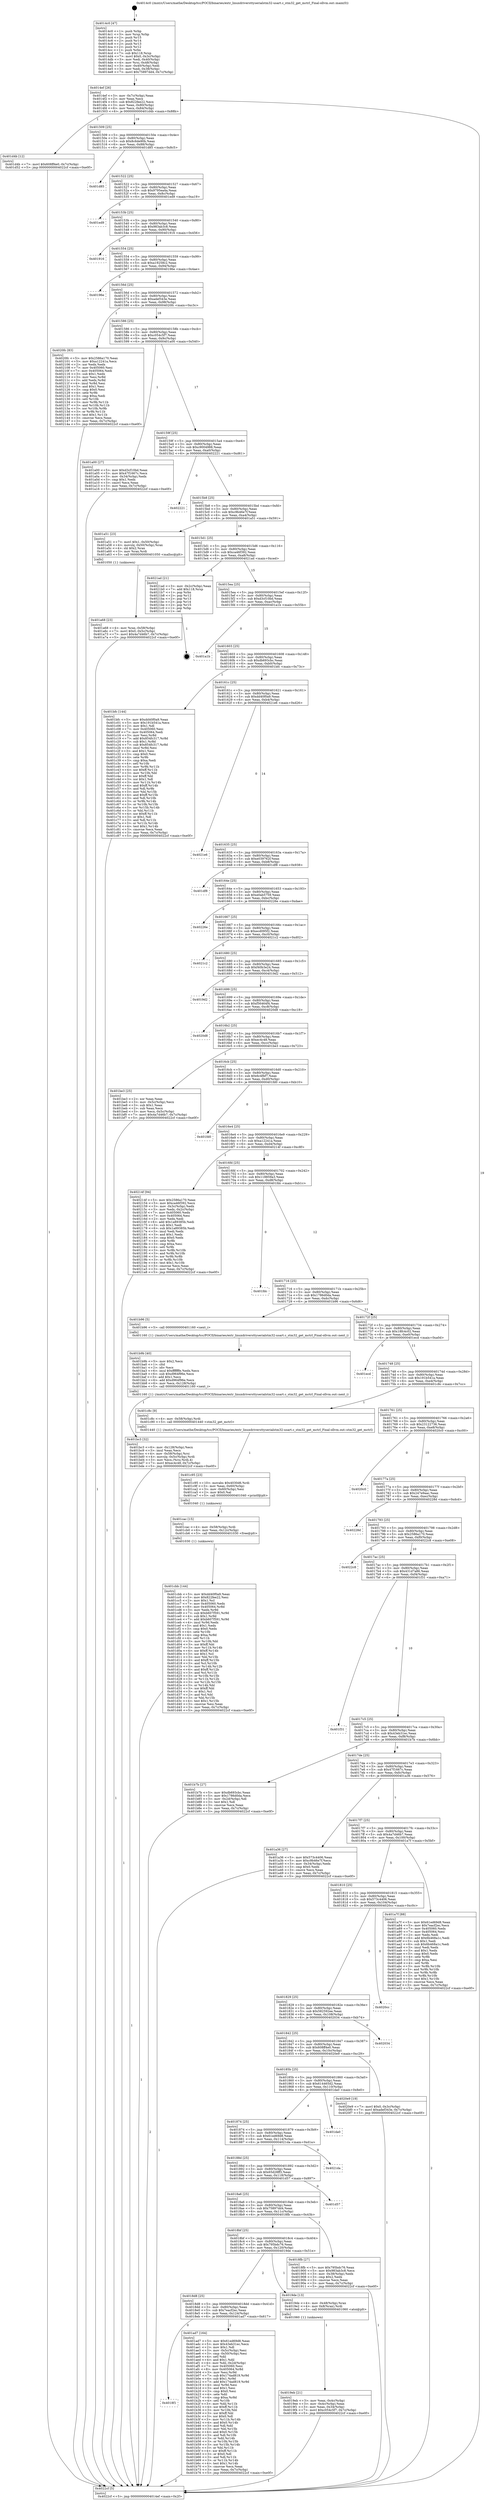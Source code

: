 digraph "0x4014c0" {
  label = "0x4014c0 (/mnt/c/Users/mathe/Desktop/tcc/POCII/binaries/extr_linuxdriversttyserialstm32-usart.c_stm32_get_mctrl_Final-ollvm.out::main(0))"
  labelloc = "t"
  node[shape=record]

  Entry [label="",width=0.3,height=0.3,shape=circle,fillcolor=black,style=filled]
  "0x4014ef" [label="{
     0x4014ef [26]\l
     | [instrs]\l
     &nbsp;&nbsp;0x4014ef \<+3\>: mov -0x7c(%rbp),%eax\l
     &nbsp;&nbsp;0x4014f2 \<+2\>: mov %eax,%ecx\l
     &nbsp;&nbsp;0x4014f4 \<+6\>: sub $0x822fee22,%ecx\l
     &nbsp;&nbsp;0x4014fa \<+3\>: mov %eax,-0x80(%rbp)\l
     &nbsp;&nbsp;0x4014fd \<+6\>: mov %ecx,-0x84(%rbp)\l
     &nbsp;&nbsp;0x401503 \<+6\>: je 0000000000401d4b \<main+0x88b\>\l
  }"]
  "0x401d4b" [label="{
     0x401d4b [12]\l
     | [instrs]\l
     &nbsp;&nbsp;0x401d4b \<+7\>: movl $0x608ff4e0,-0x7c(%rbp)\l
     &nbsp;&nbsp;0x401d52 \<+5\>: jmp 00000000004022cf \<main+0xe0f\>\l
  }"]
  "0x401509" [label="{
     0x401509 [25]\l
     | [instrs]\l
     &nbsp;&nbsp;0x401509 \<+5\>: jmp 000000000040150e \<main+0x4e\>\l
     &nbsp;&nbsp;0x40150e \<+3\>: mov -0x80(%rbp),%eax\l
     &nbsp;&nbsp;0x401511 \<+5\>: sub $0x8c6de90b,%eax\l
     &nbsp;&nbsp;0x401516 \<+6\>: mov %eax,-0x88(%rbp)\l
     &nbsp;&nbsp;0x40151c \<+6\>: je 0000000000401d85 \<main+0x8c5\>\l
  }"]
  Exit [label="",width=0.3,height=0.3,shape=circle,fillcolor=black,style=filled,peripheries=2]
  "0x401d85" [label="{
     0x401d85\l
  }", style=dashed]
  "0x401522" [label="{
     0x401522 [25]\l
     | [instrs]\l
     &nbsp;&nbsp;0x401522 \<+5\>: jmp 0000000000401527 \<main+0x67\>\l
     &nbsp;&nbsp;0x401527 \<+3\>: mov -0x80(%rbp),%eax\l
     &nbsp;&nbsp;0x40152a \<+5\>: sub $0x9795ea4a,%eax\l
     &nbsp;&nbsp;0x40152f \<+6\>: mov %eax,-0x8c(%rbp)\l
     &nbsp;&nbsp;0x401535 \<+6\>: je 0000000000401ed9 \<main+0xa19\>\l
  }"]
  "0x401cbb" [label="{
     0x401cbb [144]\l
     | [instrs]\l
     &nbsp;&nbsp;0x401cbb \<+5\>: mov $0xdd40f0a9,%eax\l
     &nbsp;&nbsp;0x401cc0 \<+5\>: mov $0x822fee22,%esi\l
     &nbsp;&nbsp;0x401cc5 \<+2\>: mov $0x1,%cl\l
     &nbsp;&nbsp;0x401cc7 \<+7\>: mov 0x405060,%edx\l
     &nbsp;&nbsp;0x401cce \<+8\>: mov 0x405064,%r8d\l
     &nbsp;&nbsp;0x401cd6 \<+3\>: mov %edx,%r9d\l
     &nbsp;&nbsp;0x401cd9 \<+7\>: sub $0xb607f591,%r9d\l
     &nbsp;&nbsp;0x401ce0 \<+4\>: sub $0x1,%r9d\l
     &nbsp;&nbsp;0x401ce4 \<+7\>: add $0xb607f591,%r9d\l
     &nbsp;&nbsp;0x401ceb \<+4\>: imul %r9d,%edx\l
     &nbsp;&nbsp;0x401cef \<+3\>: and $0x1,%edx\l
     &nbsp;&nbsp;0x401cf2 \<+3\>: cmp $0x0,%edx\l
     &nbsp;&nbsp;0x401cf5 \<+4\>: sete %r10b\l
     &nbsp;&nbsp;0x401cf9 \<+4\>: cmp $0xa,%r8d\l
     &nbsp;&nbsp;0x401cfd \<+4\>: setl %r11b\l
     &nbsp;&nbsp;0x401d01 \<+3\>: mov %r10b,%bl\l
     &nbsp;&nbsp;0x401d04 \<+3\>: xor $0xff,%bl\l
     &nbsp;&nbsp;0x401d07 \<+3\>: mov %r11b,%r14b\l
     &nbsp;&nbsp;0x401d0a \<+4\>: xor $0xff,%r14b\l
     &nbsp;&nbsp;0x401d0e \<+3\>: xor $0x1,%cl\l
     &nbsp;&nbsp;0x401d11 \<+3\>: mov %bl,%r15b\l
     &nbsp;&nbsp;0x401d14 \<+4\>: and $0xff,%r15b\l
     &nbsp;&nbsp;0x401d18 \<+3\>: and %cl,%r10b\l
     &nbsp;&nbsp;0x401d1b \<+3\>: mov %r14b,%r12b\l
     &nbsp;&nbsp;0x401d1e \<+4\>: and $0xff,%r12b\l
     &nbsp;&nbsp;0x401d22 \<+3\>: and %cl,%r11b\l
     &nbsp;&nbsp;0x401d25 \<+3\>: or %r10b,%r15b\l
     &nbsp;&nbsp;0x401d28 \<+3\>: or %r11b,%r12b\l
     &nbsp;&nbsp;0x401d2b \<+3\>: xor %r12b,%r15b\l
     &nbsp;&nbsp;0x401d2e \<+3\>: or %r14b,%bl\l
     &nbsp;&nbsp;0x401d31 \<+3\>: xor $0xff,%bl\l
     &nbsp;&nbsp;0x401d34 \<+3\>: or $0x1,%cl\l
     &nbsp;&nbsp;0x401d37 \<+2\>: and %cl,%bl\l
     &nbsp;&nbsp;0x401d39 \<+3\>: or %bl,%r15b\l
     &nbsp;&nbsp;0x401d3c \<+4\>: test $0x1,%r15b\l
     &nbsp;&nbsp;0x401d40 \<+3\>: cmovne %esi,%eax\l
     &nbsp;&nbsp;0x401d43 \<+3\>: mov %eax,-0x7c(%rbp)\l
     &nbsp;&nbsp;0x401d46 \<+5\>: jmp 00000000004022cf \<main+0xe0f\>\l
  }"]
  "0x401ed9" [label="{
     0x401ed9\l
  }", style=dashed]
  "0x40153b" [label="{
     0x40153b [25]\l
     | [instrs]\l
     &nbsp;&nbsp;0x40153b \<+5\>: jmp 0000000000401540 \<main+0x80\>\l
     &nbsp;&nbsp;0x401540 \<+3\>: mov -0x80(%rbp),%eax\l
     &nbsp;&nbsp;0x401543 \<+5\>: sub $0x983ab3c8,%eax\l
     &nbsp;&nbsp;0x401548 \<+6\>: mov %eax,-0x90(%rbp)\l
     &nbsp;&nbsp;0x40154e \<+6\>: je 0000000000401916 \<main+0x456\>\l
  }"]
  "0x401cac" [label="{
     0x401cac [15]\l
     | [instrs]\l
     &nbsp;&nbsp;0x401cac \<+4\>: mov -0x58(%rbp),%rdi\l
     &nbsp;&nbsp;0x401cb0 \<+6\>: mov %eax,-0x12c(%rbp)\l
     &nbsp;&nbsp;0x401cb6 \<+5\>: call 0000000000401030 \<free@plt\>\l
     | [calls]\l
     &nbsp;&nbsp;0x401030 \{1\} (unknown)\l
  }"]
  "0x401916" [label="{
     0x401916\l
  }", style=dashed]
  "0x401554" [label="{
     0x401554 [25]\l
     | [instrs]\l
     &nbsp;&nbsp;0x401554 \<+5\>: jmp 0000000000401559 \<main+0x99\>\l
     &nbsp;&nbsp;0x401559 \<+3\>: mov -0x80(%rbp),%eax\l
     &nbsp;&nbsp;0x40155c \<+5\>: sub $0xa19258c2,%eax\l
     &nbsp;&nbsp;0x401561 \<+6\>: mov %eax,-0x94(%rbp)\l
     &nbsp;&nbsp;0x401567 \<+6\>: je 000000000040196e \<main+0x4ae\>\l
  }"]
  "0x401c95" [label="{
     0x401c95 [23]\l
     | [instrs]\l
     &nbsp;&nbsp;0x401c95 \<+10\>: movabs $0x4030d6,%rdi\l
     &nbsp;&nbsp;0x401c9f \<+3\>: mov %eax,-0x60(%rbp)\l
     &nbsp;&nbsp;0x401ca2 \<+3\>: mov -0x60(%rbp),%esi\l
     &nbsp;&nbsp;0x401ca5 \<+2\>: mov $0x0,%al\l
     &nbsp;&nbsp;0x401ca7 \<+5\>: call 0000000000401040 \<printf@plt\>\l
     | [calls]\l
     &nbsp;&nbsp;0x401040 \{1\} (unknown)\l
  }"]
  "0x40196e" [label="{
     0x40196e\l
  }", style=dashed]
  "0x40156d" [label="{
     0x40156d [25]\l
     | [instrs]\l
     &nbsp;&nbsp;0x40156d \<+5\>: jmp 0000000000401572 \<main+0xb2\>\l
     &nbsp;&nbsp;0x401572 \<+3\>: mov -0x80(%rbp),%eax\l
     &nbsp;&nbsp;0x401575 \<+5\>: sub $0xadef343e,%eax\l
     &nbsp;&nbsp;0x40157a \<+6\>: mov %eax,-0x98(%rbp)\l
     &nbsp;&nbsp;0x401580 \<+6\>: je 00000000004020fc \<main+0xc3c\>\l
  }"]
  "0x401bc3" [label="{
     0x401bc3 [32]\l
     | [instrs]\l
     &nbsp;&nbsp;0x401bc3 \<+6\>: mov -0x128(%rbp),%ecx\l
     &nbsp;&nbsp;0x401bc9 \<+3\>: imul %eax,%ecx\l
     &nbsp;&nbsp;0x401bcc \<+4\>: mov -0x58(%rbp),%rsi\l
     &nbsp;&nbsp;0x401bd0 \<+4\>: movslq -0x5c(%rbp),%rdi\l
     &nbsp;&nbsp;0x401bd4 \<+3\>: mov %ecx,(%rsi,%rdi,4)\l
     &nbsp;&nbsp;0x401bd7 \<+7\>: movl $0xec4c48,-0x7c(%rbp)\l
     &nbsp;&nbsp;0x401bde \<+5\>: jmp 00000000004022cf \<main+0xe0f\>\l
  }"]
  "0x4020fc" [label="{
     0x4020fc [83]\l
     | [instrs]\l
     &nbsp;&nbsp;0x4020fc \<+5\>: mov $0x2586a170,%eax\l
     &nbsp;&nbsp;0x402101 \<+5\>: mov $0xa12241a,%ecx\l
     &nbsp;&nbsp;0x402106 \<+2\>: xor %edx,%edx\l
     &nbsp;&nbsp;0x402108 \<+7\>: mov 0x405060,%esi\l
     &nbsp;&nbsp;0x40210f \<+7\>: mov 0x405064,%edi\l
     &nbsp;&nbsp;0x402116 \<+3\>: sub $0x1,%edx\l
     &nbsp;&nbsp;0x402119 \<+3\>: mov %esi,%r8d\l
     &nbsp;&nbsp;0x40211c \<+3\>: add %edx,%r8d\l
     &nbsp;&nbsp;0x40211f \<+4\>: imul %r8d,%esi\l
     &nbsp;&nbsp;0x402123 \<+3\>: and $0x1,%esi\l
     &nbsp;&nbsp;0x402126 \<+3\>: cmp $0x0,%esi\l
     &nbsp;&nbsp;0x402129 \<+4\>: sete %r9b\l
     &nbsp;&nbsp;0x40212d \<+3\>: cmp $0xa,%edi\l
     &nbsp;&nbsp;0x402130 \<+4\>: setl %r10b\l
     &nbsp;&nbsp;0x402134 \<+3\>: mov %r9b,%r11b\l
     &nbsp;&nbsp;0x402137 \<+3\>: and %r10b,%r11b\l
     &nbsp;&nbsp;0x40213a \<+3\>: xor %r10b,%r9b\l
     &nbsp;&nbsp;0x40213d \<+3\>: or %r9b,%r11b\l
     &nbsp;&nbsp;0x402140 \<+4\>: test $0x1,%r11b\l
     &nbsp;&nbsp;0x402144 \<+3\>: cmovne %ecx,%eax\l
     &nbsp;&nbsp;0x402147 \<+3\>: mov %eax,-0x7c(%rbp)\l
     &nbsp;&nbsp;0x40214a \<+5\>: jmp 00000000004022cf \<main+0xe0f\>\l
  }"]
  "0x401586" [label="{
     0x401586 [25]\l
     | [instrs]\l
     &nbsp;&nbsp;0x401586 \<+5\>: jmp 000000000040158b \<main+0xcb\>\l
     &nbsp;&nbsp;0x40158b \<+3\>: mov -0x80(%rbp),%eax\l
     &nbsp;&nbsp;0x40158e \<+5\>: sub $0xc054c5f7,%eax\l
     &nbsp;&nbsp;0x401593 \<+6\>: mov %eax,-0x9c(%rbp)\l
     &nbsp;&nbsp;0x401599 \<+6\>: je 0000000000401a00 \<main+0x540\>\l
  }"]
  "0x401b9b" [label="{
     0x401b9b [40]\l
     | [instrs]\l
     &nbsp;&nbsp;0x401b9b \<+5\>: mov $0x2,%ecx\l
     &nbsp;&nbsp;0x401ba0 \<+1\>: cltd\l
     &nbsp;&nbsp;0x401ba1 \<+2\>: idiv %ecx\l
     &nbsp;&nbsp;0x401ba3 \<+6\>: imul $0xfffffffe,%edx,%ecx\l
     &nbsp;&nbsp;0x401ba9 \<+6\>: sub $0xd964f96e,%ecx\l
     &nbsp;&nbsp;0x401baf \<+3\>: add $0x1,%ecx\l
     &nbsp;&nbsp;0x401bb2 \<+6\>: add $0xd964f96e,%ecx\l
     &nbsp;&nbsp;0x401bb8 \<+6\>: mov %ecx,-0x128(%rbp)\l
     &nbsp;&nbsp;0x401bbe \<+5\>: call 0000000000401160 \<next_i\>\l
     | [calls]\l
     &nbsp;&nbsp;0x401160 \{1\} (/mnt/c/Users/mathe/Desktop/tcc/POCII/binaries/extr_linuxdriversttyserialstm32-usart.c_stm32_get_mctrl_Final-ollvm.out::next_i)\l
  }"]
  "0x401a00" [label="{
     0x401a00 [27]\l
     | [instrs]\l
     &nbsp;&nbsp;0x401a00 \<+5\>: mov $0xd3cf10bd,%eax\l
     &nbsp;&nbsp;0x401a05 \<+5\>: mov $0x47f1667c,%ecx\l
     &nbsp;&nbsp;0x401a0a \<+3\>: mov -0x34(%rbp),%edx\l
     &nbsp;&nbsp;0x401a0d \<+3\>: cmp $0x1,%edx\l
     &nbsp;&nbsp;0x401a10 \<+3\>: cmovl %ecx,%eax\l
     &nbsp;&nbsp;0x401a13 \<+3\>: mov %eax,-0x7c(%rbp)\l
     &nbsp;&nbsp;0x401a16 \<+5\>: jmp 00000000004022cf \<main+0xe0f\>\l
  }"]
  "0x40159f" [label="{
     0x40159f [25]\l
     | [instrs]\l
     &nbsp;&nbsp;0x40159f \<+5\>: jmp 00000000004015a4 \<main+0xe4\>\l
     &nbsp;&nbsp;0x4015a4 \<+3\>: mov -0x80(%rbp),%eax\l
     &nbsp;&nbsp;0x4015a7 \<+5\>: sub $0xc9004988,%eax\l
     &nbsp;&nbsp;0x4015ac \<+6\>: mov %eax,-0xa0(%rbp)\l
     &nbsp;&nbsp;0x4015b2 \<+6\>: je 0000000000402221 \<main+0xd61\>\l
  }"]
  "0x4018f1" [label="{
     0x4018f1\l
  }", style=dashed]
  "0x402221" [label="{
     0x402221\l
  }", style=dashed]
  "0x4015b8" [label="{
     0x4015b8 [25]\l
     | [instrs]\l
     &nbsp;&nbsp;0x4015b8 \<+5\>: jmp 00000000004015bd \<main+0xfd\>\l
     &nbsp;&nbsp;0x4015bd \<+3\>: mov -0x80(%rbp),%eax\l
     &nbsp;&nbsp;0x4015c0 \<+5\>: sub $0xc9b46e7f,%eax\l
     &nbsp;&nbsp;0x4015c5 \<+6\>: mov %eax,-0xa4(%rbp)\l
     &nbsp;&nbsp;0x4015cb \<+6\>: je 0000000000401a51 \<main+0x591\>\l
  }"]
  "0x401ad7" [label="{
     0x401ad7 [164]\l
     | [instrs]\l
     &nbsp;&nbsp;0x401ad7 \<+5\>: mov $0x61ed69d8,%eax\l
     &nbsp;&nbsp;0x401adc \<+5\>: mov $0x43eb31ec,%ecx\l
     &nbsp;&nbsp;0x401ae1 \<+2\>: mov $0x1,%dl\l
     &nbsp;&nbsp;0x401ae3 \<+3\>: mov -0x5c(%rbp),%esi\l
     &nbsp;&nbsp;0x401ae6 \<+3\>: cmp -0x50(%rbp),%esi\l
     &nbsp;&nbsp;0x401ae9 \<+4\>: setl %dil\l
     &nbsp;&nbsp;0x401aed \<+4\>: and $0x1,%dil\l
     &nbsp;&nbsp;0x401af1 \<+4\>: mov %dil,-0x2d(%rbp)\l
     &nbsp;&nbsp;0x401af5 \<+7\>: mov 0x405060,%esi\l
     &nbsp;&nbsp;0x401afc \<+8\>: mov 0x405064,%r8d\l
     &nbsp;&nbsp;0x401b04 \<+3\>: mov %esi,%r9d\l
     &nbsp;&nbsp;0x401b07 \<+7\>: sub $0x174ad819,%r9d\l
     &nbsp;&nbsp;0x401b0e \<+4\>: sub $0x1,%r9d\l
     &nbsp;&nbsp;0x401b12 \<+7\>: add $0x174ad819,%r9d\l
     &nbsp;&nbsp;0x401b19 \<+4\>: imul %r9d,%esi\l
     &nbsp;&nbsp;0x401b1d \<+3\>: and $0x1,%esi\l
     &nbsp;&nbsp;0x401b20 \<+3\>: cmp $0x0,%esi\l
     &nbsp;&nbsp;0x401b23 \<+4\>: sete %dil\l
     &nbsp;&nbsp;0x401b27 \<+4\>: cmp $0xa,%r8d\l
     &nbsp;&nbsp;0x401b2b \<+4\>: setl %r10b\l
     &nbsp;&nbsp;0x401b2f \<+3\>: mov %dil,%r11b\l
     &nbsp;&nbsp;0x401b32 \<+4\>: xor $0xff,%r11b\l
     &nbsp;&nbsp;0x401b36 \<+3\>: mov %r10b,%bl\l
     &nbsp;&nbsp;0x401b39 \<+3\>: xor $0xff,%bl\l
     &nbsp;&nbsp;0x401b3c \<+3\>: xor $0x0,%dl\l
     &nbsp;&nbsp;0x401b3f \<+3\>: mov %r11b,%r14b\l
     &nbsp;&nbsp;0x401b42 \<+4\>: and $0x0,%r14b\l
     &nbsp;&nbsp;0x401b46 \<+3\>: and %dl,%dil\l
     &nbsp;&nbsp;0x401b49 \<+3\>: mov %bl,%r15b\l
     &nbsp;&nbsp;0x401b4c \<+4\>: and $0x0,%r15b\l
     &nbsp;&nbsp;0x401b50 \<+3\>: and %dl,%r10b\l
     &nbsp;&nbsp;0x401b53 \<+3\>: or %dil,%r14b\l
     &nbsp;&nbsp;0x401b56 \<+3\>: or %r10b,%r15b\l
     &nbsp;&nbsp;0x401b59 \<+3\>: xor %r15b,%r14b\l
     &nbsp;&nbsp;0x401b5c \<+3\>: or %bl,%r11b\l
     &nbsp;&nbsp;0x401b5f \<+4\>: xor $0xff,%r11b\l
     &nbsp;&nbsp;0x401b63 \<+3\>: or $0x0,%dl\l
     &nbsp;&nbsp;0x401b66 \<+3\>: and %dl,%r11b\l
     &nbsp;&nbsp;0x401b69 \<+3\>: or %r11b,%r14b\l
     &nbsp;&nbsp;0x401b6c \<+4\>: test $0x1,%r14b\l
     &nbsp;&nbsp;0x401b70 \<+3\>: cmovne %ecx,%eax\l
     &nbsp;&nbsp;0x401b73 \<+3\>: mov %eax,-0x7c(%rbp)\l
     &nbsp;&nbsp;0x401b76 \<+5\>: jmp 00000000004022cf \<main+0xe0f\>\l
  }"]
  "0x401a51" [label="{
     0x401a51 [23]\l
     | [instrs]\l
     &nbsp;&nbsp;0x401a51 \<+7\>: movl $0x1,-0x50(%rbp)\l
     &nbsp;&nbsp;0x401a58 \<+4\>: movslq -0x50(%rbp),%rax\l
     &nbsp;&nbsp;0x401a5c \<+4\>: shl $0x2,%rax\l
     &nbsp;&nbsp;0x401a60 \<+3\>: mov %rax,%rdi\l
     &nbsp;&nbsp;0x401a63 \<+5\>: call 0000000000401050 \<malloc@plt\>\l
     | [calls]\l
     &nbsp;&nbsp;0x401050 \{1\} (unknown)\l
  }"]
  "0x4015d1" [label="{
     0x4015d1 [25]\l
     | [instrs]\l
     &nbsp;&nbsp;0x4015d1 \<+5\>: jmp 00000000004015d6 \<main+0x116\>\l
     &nbsp;&nbsp;0x4015d6 \<+3\>: mov -0x80(%rbp),%eax\l
     &nbsp;&nbsp;0x4015d9 \<+5\>: sub $0xca46f392,%eax\l
     &nbsp;&nbsp;0x4015de \<+6\>: mov %eax,-0xa8(%rbp)\l
     &nbsp;&nbsp;0x4015e4 \<+6\>: je 00000000004021ad \<main+0xced\>\l
  }"]
  "0x401a68" [label="{
     0x401a68 [23]\l
     | [instrs]\l
     &nbsp;&nbsp;0x401a68 \<+4\>: mov %rax,-0x58(%rbp)\l
     &nbsp;&nbsp;0x401a6c \<+7\>: movl $0x0,-0x5c(%rbp)\l
     &nbsp;&nbsp;0x401a73 \<+7\>: movl $0x4a7d46b7,-0x7c(%rbp)\l
     &nbsp;&nbsp;0x401a7a \<+5\>: jmp 00000000004022cf \<main+0xe0f\>\l
  }"]
  "0x4021ad" [label="{
     0x4021ad [21]\l
     | [instrs]\l
     &nbsp;&nbsp;0x4021ad \<+3\>: mov -0x2c(%rbp),%eax\l
     &nbsp;&nbsp;0x4021b0 \<+7\>: add $0x118,%rsp\l
     &nbsp;&nbsp;0x4021b7 \<+1\>: pop %rbx\l
     &nbsp;&nbsp;0x4021b8 \<+2\>: pop %r12\l
     &nbsp;&nbsp;0x4021ba \<+2\>: pop %r13\l
     &nbsp;&nbsp;0x4021bc \<+2\>: pop %r14\l
     &nbsp;&nbsp;0x4021be \<+2\>: pop %r15\l
     &nbsp;&nbsp;0x4021c0 \<+1\>: pop %rbp\l
     &nbsp;&nbsp;0x4021c1 \<+1\>: ret\l
  }"]
  "0x4015ea" [label="{
     0x4015ea [25]\l
     | [instrs]\l
     &nbsp;&nbsp;0x4015ea \<+5\>: jmp 00000000004015ef \<main+0x12f\>\l
     &nbsp;&nbsp;0x4015ef \<+3\>: mov -0x80(%rbp),%eax\l
     &nbsp;&nbsp;0x4015f2 \<+5\>: sub $0xd3cf10bd,%eax\l
     &nbsp;&nbsp;0x4015f7 \<+6\>: mov %eax,-0xac(%rbp)\l
     &nbsp;&nbsp;0x4015fd \<+6\>: je 0000000000401a1b \<main+0x55b\>\l
  }"]
  "0x4019eb" [label="{
     0x4019eb [21]\l
     | [instrs]\l
     &nbsp;&nbsp;0x4019eb \<+3\>: mov %eax,-0x4c(%rbp)\l
     &nbsp;&nbsp;0x4019ee \<+3\>: mov -0x4c(%rbp),%eax\l
     &nbsp;&nbsp;0x4019f1 \<+3\>: mov %eax,-0x34(%rbp)\l
     &nbsp;&nbsp;0x4019f4 \<+7\>: movl $0xc054c5f7,-0x7c(%rbp)\l
     &nbsp;&nbsp;0x4019fb \<+5\>: jmp 00000000004022cf \<main+0xe0f\>\l
  }"]
  "0x401a1b" [label="{
     0x401a1b\l
  }", style=dashed]
  "0x401603" [label="{
     0x401603 [25]\l
     | [instrs]\l
     &nbsp;&nbsp;0x401603 \<+5\>: jmp 0000000000401608 \<main+0x148\>\l
     &nbsp;&nbsp;0x401608 \<+3\>: mov -0x80(%rbp),%eax\l
     &nbsp;&nbsp;0x40160b \<+5\>: sub $0xdb693cbc,%eax\l
     &nbsp;&nbsp;0x401610 \<+6\>: mov %eax,-0xb0(%rbp)\l
     &nbsp;&nbsp;0x401616 \<+6\>: je 0000000000401bfc \<main+0x73c\>\l
  }"]
  "0x4018d8" [label="{
     0x4018d8 [25]\l
     | [instrs]\l
     &nbsp;&nbsp;0x4018d8 \<+5\>: jmp 00000000004018dd \<main+0x41d\>\l
     &nbsp;&nbsp;0x4018dd \<+3\>: mov -0x80(%rbp),%eax\l
     &nbsp;&nbsp;0x4018e0 \<+5\>: sub $0x7eacf2ec,%eax\l
     &nbsp;&nbsp;0x4018e5 \<+6\>: mov %eax,-0x124(%rbp)\l
     &nbsp;&nbsp;0x4018eb \<+6\>: je 0000000000401ad7 \<main+0x617\>\l
  }"]
  "0x401bfc" [label="{
     0x401bfc [144]\l
     | [instrs]\l
     &nbsp;&nbsp;0x401bfc \<+5\>: mov $0xdd40f0a9,%eax\l
     &nbsp;&nbsp;0x401c01 \<+5\>: mov $0x191b541a,%ecx\l
     &nbsp;&nbsp;0x401c06 \<+2\>: mov $0x1,%dl\l
     &nbsp;&nbsp;0x401c08 \<+7\>: mov 0x405060,%esi\l
     &nbsp;&nbsp;0x401c0f \<+7\>: mov 0x405064,%edi\l
     &nbsp;&nbsp;0x401c16 \<+3\>: mov %esi,%r8d\l
     &nbsp;&nbsp;0x401c19 \<+7\>: add $0x854fc317,%r8d\l
     &nbsp;&nbsp;0x401c20 \<+4\>: sub $0x1,%r8d\l
     &nbsp;&nbsp;0x401c24 \<+7\>: sub $0x854fc317,%r8d\l
     &nbsp;&nbsp;0x401c2b \<+4\>: imul %r8d,%esi\l
     &nbsp;&nbsp;0x401c2f \<+3\>: and $0x1,%esi\l
     &nbsp;&nbsp;0x401c32 \<+3\>: cmp $0x0,%esi\l
     &nbsp;&nbsp;0x401c35 \<+4\>: sete %r9b\l
     &nbsp;&nbsp;0x401c39 \<+3\>: cmp $0xa,%edi\l
     &nbsp;&nbsp;0x401c3c \<+4\>: setl %r10b\l
     &nbsp;&nbsp;0x401c40 \<+3\>: mov %r9b,%r11b\l
     &nbsp;&nbsp;0x401c43 \<+4\>: xor $0xff,%r11b\l
     &nbsp;&nbsp;0x401c47 \<+3\>: mov %r10b,%bl\l
     &nbsp;&nbsp;0x401c4a \<+3\>: xor $0xff,%bl\l
     &nbsp;&nbsp;0x401c4d \<+3\>: xor $0x1,%dl\l
     &nbsp;&nbsp;0x401c50 \<+3\>: mov %r11b,%r14b\l
     &nbsp;&nbsp;0x401c53 \<+4\>: and $0xff,%r14b\l
     &nbsp;&nbsp;0x401c57 \<+3\>: and %dl,%r9b\l
     &nbsp;&nbsp;0x401c5a \<+3\>: mov %bl,%r15b\l
     &nbsp;&nbsp;0x401c5d \<+4\>: and $0xff,%r15b\l
     &nbsp;&nbsp;0x401c61 \<+3\>: and %dl,%r10b\l
     &nbsp;&nbsp;0x401c64 \<+3\>: or %r9b,%r14b\l
     &nbsp;&nbsp;0x401c67 \<+3\>: or %r10b,%r15b\l
     &nbsp;&nbsp;0x401c6a \<+3\>: xor %r15b,%r14b\l
     &nbsp;&nbsp;0x401c6d \<+3\>: or %bl,%r11b\l
     &nbsp;&nbsp;0x401c70 \<+4\>: xor $0xff,%r11b\l
     &nbsp;&nbsp;0x401c74 \<+3\>: or $0x1,%dl\l
     &nbsp;&nbsp;0x401c77 \<+3\>: and %dl,%r11b\l
     &nbsp;&nbsp;0x401c7a \<+3\>: or %r11b,%r14b\l
     &nbsp;&nbsp;0x401c7d \<+4\>: test $0x1,%r14b\l
     &nbsp;&nbsp;0x401c81 \<+3\>: cmovne %ecx,%eax\l
     &nbsp;&nbsp;0x401c84 \<+3\>: mov %eax,-0x7c(%rbp)\l
     &nbsp;&nbsp;0x401c87 \<+5\>: jmp 00000000004022cf \<main+0xe0f\>\l
  }"]
  "0x40161c" [label="{
     0x40161c [25]\l
     | [instrs]\l
     &nbsp;&nbsp;0x40161c \<+5\>: jmp 0000000000401621 \<main+0x161\>\l
     &nbsp;&nbsp;0x401621 \<+3\>: mov -0x80(%rbp),%eax\l
     &nbsp;&nbsp;0x401624 \<+5\>: sub $0xdd40f0a9,%eax\l
     &nbsp;&nbsp;0x401629 \<+6\>: mov %eax,-0xb4(%rbp)\l
     &nbsp;&nbsp;0x40162f \<+6\>: je 00000000004021e6 \<main+0xd26\>\l
  }"]
  "0x4019de" [label="{
     0x4019de [13]\l
     | [instrs]\l
     &nbsp;&nbsp;0x4019de \<+4\>: mov -0x48(%rbp),%rax\l
     &nbsp;&nbsp;0x4019e2 \<+4\>: mov 0x8(%rax),%rdi\l
     &nbsp;&nbsp;0x4019e6 \<+5\>: call 0000000000401060 \<atoi@plt\>\l
     | [calls]\l
     &nbsp;&nbsp;0x401060 \{1\} (unknown)\l
  }"]
  "0x4021e6" [label="{
     0x4021e6\l
  }", style=dashed]
  "0x401635" [label="{
     0x401635 [25]\l
     | [instrs]\l
     &nbsp;&nbsp;0x401635 \<+5\>: jmp 000000000040163a \<main+0x17a\>\l
     &nbsp;&nbsp;0x40163a \<+3\>: mov -0x80(%rbp),%eax\l
     &nbsp;&nbsp;0x40163d \<+5\>: sub $0xe039762f,%eax\l
     &nbsp;&nbsp;0x401642 \<+6\>: mov %eax,-0xb8(%rbp)\l
     &nbsp;&nbsp;0x401648 \<+6\>: je 0000000000401df8 \<main+0x938\>\l
  }"]
  "0x4014c0" [label="{
     0x4014c0 [47]\l
     | [instrs]\l
     &nbsp;&nbsp;0x4014c0 \<+1\>: push %rbp\l
     &nbsp;&nbsp;0x4014c1 \<+3\>: mov %rsp,%rbp\l
     &nbsp;&nbsp;0x4014c4 \<+2\>: push %r15\l
     &nbsp;&nbsp;0x4014c6 \<+2\>: push %r14\l
     &nbsp;&nbsp;0x4014c8 \<+2\>: push %r13\l
     &nbsp;&nbsp;0x4014ca \<+2\>: push %r12\l
     &nbsp;&nbsp;0x4014cc \<+1\>: push %rbx\l
     &nbsp;&nbsp;0x4014cd \<+7\>: sub $0x118,%rsp\l
     &nbsp;&nbsp;0x4014d4 \<+7\>: movl $0x0,-0x3c(%rbp)\l
     &nbsp;&nbsp;0x4014db \<+3\>: mov %edi,-0x40(%rbp)\l
     &nbsp;&nbsp;0x4014de \<+4\>: mov %rsi,-0x48(%rbp)\l
     &nbsp;&nbsp;0x4014e2 \<+3\>: mov -0x40(%rbp),%edi\l
     &nbsp;&nbsp;0x4014e5 \<+3\>: mov %edi,-0x38(%rbp)\l
     &nbsp;&nbsp;0x4014e8 \<+7\>: movl $0x75897dd4,-0x7c(%rbp)\l
  }"]
  "0x401df8" [label="{
     0x401df8\l
  }", style=dashed]
  "0x40164e" [label="{
     0x40164e [25]\l
     | [instrs]\l
     &nbsp;&nbsp;0x40164e \<+5\>: jmp 0000000000401653 \<main+0x193\>\l
     &nbsp;&nbsp;0x401653 \<+3\>: mov -0x80(%rbp),%eax\l
     &nbsp;&nbsp;0x401656 \<+5\>: sub $0xe0ab5759,%eax\l
     &nbsp;&nbsp;0x40165b \<+6\>: mov %eax,-0xbc(%rbp)\l
     &nbsp;&nbsp;0x401661 \<+6\>: je 000000000040226e \<main+0xdae\>\l
  }"]
  "0x4022cf" [label="{
     0x4022cf [5]\l
     | [instrs]\l
     &nbsp;&nbsp;0x4022cf \<+5\>: jmp 00000000004014ef \<main+0x2f\>\l
  }"]
  "0x40226e" [label="{
     0x40226e\l
  }", style=dashed]
  "0x401667" [label="{
     0x401667 [25]\l
     | [instrs]\l
     &nbsp;&nbsp;0x401667 \<+5\>: jmp 000000000040166c \<main+0x1ac\>\l
     &nbsp;&nbsp;0x40166c \<+3\>: mov -0x80(%rbp),%eax\l
     &nbsp;&nbsp;0x40166f \<+5\>: sub $0xecd095f2,%eax\l
     &nbsp;&nbsp;0x401674 \<+6\>: mov %eax,-0xc0(%rbp)\l
     &nbsp;&nbsp;0x40167a \<+6\>: je 00000000004021c2 \<main+0xd02\>\l
  }"]
  "0x4018bf" [label="{
     0x4018bf [25]\l
     | [instrs]\l
     &nbsp;&nbsp;0x4018bf \<+5\>: jmp 00000000004018c4 \<main+0x404\>\l
     &nbsp;&nbsp;0x4018c4 \<+3\>: mov -0x80(%rbp),%eax\l
     &nbsp;&nbsp;0x4018c7 \<+5\>: sub $0x795bdc76,%eax\l
     &nbsp;&nbsp;0x4018cc \<+6\>: mov %eax,-0x120(%rbp)\l
     &nbsp;&nbsp;0x4018d2 \<+6\>: je 00000000004019de \<main+0x51e\>\l
  }"]
  "0x4021c2" [label="{
     0x4021c2\l
  }", style=dashed]
  "0x401680" [label="{
     0x401680 [25]\l
     | [instrs]\l
     &nbsp;&nbsp;0x401680 \<+5\>: jmp 0000000000401685 \<main+0x1c5\>\l
     &nbsp;&nbsp;0x401685 \<+3\>: mov -0x80(%rbp),%eax\l
     &nbsp;&nbsp;0x401688 \<+5\>: sub $0xf40b3e24,%eax\l
     &nbsp;&nbsp;0x40168d \<+6\>: mov %eax,-0xc4(%rbp)\l
     &nbsp;&nbsp;0x401693 \<+6\>: je 00000000004019d2 \<main+0x512\>\l
  }"]
  "0x4018fb" [label="{
     0x4018fb [27]\l
     | [instrs]\l
     &nbsp;&nbsp;0x4018fb \<+5\>: mov $0x795bdc76,%eax\l
     &nbsp;&nbsp;0x401900 \<+5\>: mov $0x983ab3c8,%ecx\l
     &nbsp;&nbsp;0x401905 \<+3\>: mov -0x38(%rbp),%edx\l
     &nbsp;&nbsp;0x401908 \<+3\>: cmp $0x2,%edx\l
     &nbsp;&nbsp;0x40190b \<+3\>: cmovne %ecx,%eax\l
     &nbsp;&nbsp;0x40190e \<+3\>: mov %eax,-0x7c(%rbp)\l
     &nbsp;&nbsp;0x401911 \<+5\>: jmp 00000000004022cf \<main+0xe0f\>\l
  }"]
  "0x4019d2" [label="{
     0x4019d2\l
  }", style=dashed]
  "0x401699" [label="{
     0x401699 [25]\l
     | [instrs]\l
     &nbsp;&nbsp;0x401699 \<+5\>: jmp 000000000040169e \<main+0x1de\>\l
     &nbsp;&nbsp;0x40169e \<+3\>: mov -0x80(%rbp),%eax\l
     &nbsp;&nbsp;0x4016a1 \<+5\>: sub $0xf56464f4,%eax\l
     &nbsp;&nbsp;0x4016a6 \<+6\>: mov %eax,-0xc8(%rbp)\l
     &nbsp;&nbsp;0x4016ac \<+6\>: je 00000000004020d8 \<main+0xc18\>\l
  }"]
  "0x4018a6" [label="{
     0x4018a6 [25]\l
     | [instrs]\l
     &nbsp;&nbsp;0x4018a6 \<+5\>: jmp 00000000004018ab \<main+0x3eb\>\l
     &nbsp;&nbsp;0x4018ab \<+3\>: mov -0x80(%rbp),%eax\l
     &nbsp;&nbsp;0x4018ae \<+5\>: sub $0x75897dd4,%eax\l
     &nbsp;&nbsp;0x4018b3 \<+6\>: mov %eax,-0x11c(%rbp)\l
     &nbsp;&nbsp;0x4018b9 \<+6\>: je 00000000004018fb \<main+0x43b\>\l
  }"]
  "0x4020d8" [label="{
     0x4020d8\l
  }", style=dashed]
  "0x4016b2" [label="{
     0x4016b2 [25]\l
     | [instrs]\l
     &nbsp;&nbsp;0x4016b2 \<+5\>: jmp 00000000004016b7 \<main+0x1f7\>\l
     &nbsp;&nbsp;0x4016b7 \<+3\>: mov -0x80(%rbp),%eax\l
     &nbsp;&nbsp;0x4016ba \<+5\>: sub $0xec4c48,%eax\l
     &nbsp;&nbsp;0x4016bf \<+6\>: mov %eax,-0xcc(%rbp)\l
     &nbsp;&nbsp;0x4016c5 \<+6\>: je 0000000000401be3 \<main+0x723\>\l
  }"]
  "0x401d57" [label="{
     0x401d57\l
  }", style=dashed]
  "0x401be3" [label="{
     0x401be3 [25]\l
     | [instrs]\l
     &nbsp;&nbsp;0x401be3 \<+2\>: xor %eax,%eax\l
     &nbsp;&nbsp;0x401be5 \<+3\>: mov -0x5c(%rbp),%ecx\l
     &nbsp;&nbsp;0x401be8 \<+3\>: sub $0x1,%eax\l
     &nbsp;&nbsp;0x401beb \<+2\>: sub %eax,%ecx\l
     &nbsp;&nbsp;0x401bed \<+3\>: mov %ecx,-0x5c(%rbp)\l
     &nbsp;&nbsp;0x401bf0 \<+7\>: movl $0x4a7d46b7,-0x7c(%rbp)\l
     &nbsp;&nbsp;0x401bf7 \<+5\>: jmp 00000000004022cf \<main+0xe0f\>\l
  }"]
  "0x4016cb" [label="{
     0x4016cb [25]\l
     | [instrs]\l
     &nbsp;&nbsp;0x4016cb \<+5\>: jmp 00000000004016d0 \<main+0x210\>\l
     &nbsp;&nbsp;0x4016d0 \<+3\>: mov -0x80(%rbp),%eax\l
     &nbsp;&nbsp;0x4016d3 \<+5\>: sub $0x6c4fbf7,%eax\l
     &nbsp;&nbsp;0x4016d8 \<+6\>: mov %eax,-0xd0(%rbp)\l
     &nbsp;&nbsp;0x4016de \<+6\>: je 0000000000401fd0 \<main+0xb10\>\l
  }"]
  "0x40188d" [label="{
     0x40188d [25]\l
     | [instrs]\l
     &nbsp;&nbsp;0x40188d \<+5\>: jmp 0000000000401892 \<main+0x3d2\>\l
     &nbsp;&nbsp;0x401892 \<+3\>: mov -0x80(%rbp),%eax\l
     &nbsp;&nbsp;0x401895 \<+5\>: sub $0x65d28ff3,%eax\l
     &nbsp;&nbsp;0x40189a \<+6\>: mov %eax,-0x118(%rbp)\l
     &nbsp;&nbsp;0x4018a0 \<+6\>: je 0000000000401d57 \<main+0x897\>\l
  }"]
  "0x401fd0" [label="{
     0x401fd0\l
  }", style=dashed]
  "0x4016e4" [label="{
     0x4016e4 [25]\l
     | [instrs]\l
     &nbsp;&nbsp;0x4016e4 \<+5\>: jmp 00000000004016e9 \<main+0x229\>\l
     &nbsp;&nbsp;0x4016e9 \<+3\>: mov -0x80(%rbp),%eax\l
     &nbsp;&nbsp;0x4016ec \<+5\>: sub $0xa12241a,%eax\l
     &nbsp;&nbsp;0x4016f1 \<+6\>: mov %eax,-0xd4(%rbp)\l
     &nbsp;&nbsp;0x4016f7 \<+6\>: je 000000000040214f \<main+0xc8f\>\l
  }"]
  "0x4021da" [label="{
     0x4021da\l
  }", style=dashed]
  "0x40214f" [label="{
     0x40214f [94]\l
     | [instrs]\l
     &nbsp;&nbsp;0x40214f \<+5\>: mov $0x2586a170,%eax\l
     &nbsp;&nbsp;0x402154 \<+5\>: mov $0xca46f392,%ecx\l
     &nbsp;&nbsp;0x402159 \<+3\>: mov -0x3c(%rbp),%edx\l
     &nbsp;&nbsp;0x40215c \<+3\>: mov %edx,-0x2c(%rbp)\l
     &nbsp;&nbsp;0x40215f \<+7\>: mov 0x405060,%edx\l
     &nbsp;&nbsp;0x402166 \<+7\>: mov 0x405064,%esi\l
     &nbsp;&nbsp;0x40216d \<+2\>: mov %edx,%edi\l
     &nbsp;&nbsp;0x40216f \<+6\>: add $0x1a89385b,%edi\l
     &nbsp;&nbsp;0x402175 \<+3\>: sub $0x1,%edi\l
     &nbsp;&nbsp;0x402178 \<+6\>: sub $0x1a89385b,%edi\l
     &nbsp;&nbsp;0x40217e \<+3\>: imul %edi,%edx\l
     &nbsp;&nbsp;0x402181 \<+3\>: and $0x1,%edx\l
     &nbsp;&nbsp;0x402184 \<+3\>: cmp $0x0,%edx\l
     &nbsp;&nbsp;0x402187 \<+4\>: sete %r8b\l
     &nbsp;&nbsp;0x40218b \<+3\>: cmp $0xa,%esi\l
     &nbsp;&nbsp;0x40218e \<+4\>: setl %r9b\l
     &nbsp;&nbsp;0x402192 \<+3\>: mov %r8b,%r10b\l
     &nbsp;&nbsp;0x402195 \<+3\>: and %r9b,%r10b\l
     &nbsp;&nbsp;0x402198 \<+3\>: xor %r9b,%r8b\l
     &nbsp;&nbsp;0x40219b \<+3\>: or %r8b,%r10b\l
     &nbsp;&nbsp;0x40219e \<+4\>: test $0x1,%r10b\l
     &nbsp;&nbsp;0x4021a2 \<+3\>: cmovne %ecx,%eax\l
     &nbsp;&nbsp;0x4021a5 \<+3\>: mov %eax,-0x7c(%rbp)\l
     &nbsp;&nbsp;0x4021a8 \<+5\>: jmp 00000000004022cf \<main+0xe0f\>\l
  }"]
  "0x4016fd" [label="{
     0x4016fd [25]\l
     | [instrs]\l
     &nbsp;&nbsp;0x4016fd \<+5\>: jmp 0000000000401702 \<main+0x242\>\l
     &nbsp;&nbsp;0x401702 \<+3\>: mov -0x80(%rbp),%eax\l
     &nbsp;&nbsp;0x401705 \<+5\>: sub $0x118859a3,%eax\l
     &nbsp;&nbsp;0x40170a \<+6\>: mov %eax,-0xd8(%rbp)\l
     &nbsp;&nbsp;0x401710 \<+6\>: je 0000000000401fdc \<main+0xb1c\>\l
  }"]
  "0x401874" [label="{
     0x401874 [25]\l
     | [instrs]\l
     &nbsp;&nbsp;0x401874 \<+5\>: jmp 0000000000401879 \<main+0x3b9\>\l
     &nbsp;&nbsp;0x401879 \<+3\>: mov -0x80(%rbp),%eax\l
     &nbsp;&nbsp;0x40187c \<+5\>: sub $0x61ed69d8,%eax\l
     &nbsp;&nbsp;0x401881 \<+6\>: mov %eax,-0x114(%rbp)\l
     &nbsp;&nbsp;0x401887 \<+6\>: je 00000000004021da \<main+0xd1a\>\l
  }"]
  "0x401fdc" [label="{
     0x401fdc\l
  }", style=dashed]
  "0x401716" [label="{
     0x401716 [25]\l
     | [instrs]\l
     &nbsp;&nbsp;0x401716 \<+5\>: jmp 000000000040171b \<main+0x25b\>\l
     &nbsp;&nbsp;0x40171b \<+3\>: mov -0x80(%rbp),%eax\l
     &nbsp;&nbsp;0x40171e \<+5\>: sub $0x1786d0da,%eax\l
     &nbsp;&nbsp;0x401723 \<+6\>: mov %eax,-0xdc(%rbp)\l
     &nbsp;&nbsp;0x401729 \<+6\>: je 0000000000401b96 \<main+0x6d6\>\l
  }"]
  "0x401da0" [label="{
     0x401da0\l
  }", style=dashed]
  "0x401b96" [label="{
     0x401b96 [5]\l
     | [instrs]\l
     &nbsp;&nbsp;0x401b96 \<+5\>: call 0000000000401160 \<next_i\>\l
     | [calls]\l
     &nbsp;&nbsp;0x401160 \{1\} (/mnt/c/Users/mathe/Desktop/tcc/POCII/binaries/extr_linuxdriversttyserialstm32-usart.c_stm32_get_mctrl_Final-ollvm.out::next_i)\l
  }"]
  "0x40172f" [label="{
     0x40172f [25]\l
     | [instrs]\l
     &nbsp;&nbsp;0x40172f \<+5\>: jmp 0000000000401734 \<main+0x274\>\l
     &nbsp;&nbsp;0x401734 \<+3\>: mov -0x80(%rbp),%eax\l
     &nbsp;&nbsp;0x401737 \<+5\>: sub $0x18fc4c02,%eax\l
     &nbsp;&nbsp;0x40173c \<+6\>: mov %eax,-0xe0(%rbp)\l
     &nbsp;&nbsp;0x401742 \<+6\>: je 0000000000401ecd \<main+0xa0d\>\l
  }"]
  "0x40185b" [label="{
     0x40185b [25]\l
     | [instrs]\l
     &nbsp;&nbsp;0x40185b \<+5\>: jmp 0000000000401860 \<main+0x3a0\>\l
     &nbsp;&nbsp;0x401860 \<+3\>: mov -0x80(%rbp),%eax\l
     &nbsp;&nbsp;0x401863 \<+5\>: sub $0x614465d2,%eax\l
     &nbsp;&nbsp;0x401868 \<+6\>: mov %eax,-0x110(%rbp)\l
     &nbsp;&nbsp;0x40186e \<+6\>: je 0000000000401da0 \<main+0x8e0\>\l
  }"]
  "0x401ecd" [label="{
     0x401ecd\l
  }", style=dashed]
  "0x401748" [label="{
     0x401748 [25]\l
     | [instrs]\l
     &nbsp;&nbsp;0x401748 \<+5\>: jmp 000000000040174d \<main+0x28d\>\l
     &nbsp;&nbsp;0x40174d \<+3\>: mov -0x80(%rbp),%eax\l
     &nbsp;&nbsp;0x401750 \<+5\>: sub $0x191b541a,%eax\l
     &nbsp;&nbsp;0x401755 \<+6\>: mov %eax,-0xe4(%rbp)\l
     &nbsp;&nbsp;0x40175b \<+6\>: je 0000000000401c8c \<main+0x7cc\>\l
  }"]
  "0x4020e9" [label="{
     0x4020e9 [19]\l
     | [instrs]\l
     &nbsp;&nbsp;0x4020e9 \<+7\>: movl $0x0,-0x3c(%rbp)\l
     &nbsp;&nbsp;0x4020f0 \<+7\>: movl $0xadef343e,-0x7c(%rbp)\l
     &nbsp;&nbsp;0x4020f7 \<+5\>: jmp 00000000004022cf \<main+0xe0f\>\l
  }"]
  "0x401c8c" [label="{
     0x401c8c [9]\l
     | [instrs]\l
     &nbsp;&nbsp;0x401c8c \<+4\>: mov -0x58(%rbp),%rdi\l
     &nbsp;&nbsp;0x401c90 \<+5\>: call 0000000000401440 \<stm32_get_mctrl\>\l
     | [calls]\l
     &nbsp;&nbsp;0x401440 \{1\} (/mnt/c/Users/mathe/Desktop/tcc/POCII/binaries/extr_linuxdriversttyserialstm32-usart.c_stm32_get_mctrl_Final-ollvm.out::stm32_get_mctrl)\l
  }"]
  "0x401761" [label="{
     0x401761 [25]\l
     | [instrs]\l
     &nbsp;&nbsp;0x401761 \<+5\>: jmp 0000000000401766 \<main+0x2a6\>\l
     &nbsp;&nbsp;0x401766 \<+3\>: mov -0x80(%rbp),%eax\l
     &nbsp;&nbsp;0x401769 \<+5\>: sub $0x23122736,%eax\l
     &nbsp;&nbsp;0x40176e \<+6\>: mov %eax,-0xe8(%rbp)\l
     &nbsp;&nbsp;0x401774 \<+6\>: je 00000000004020c0 \<main+0xc00\>\l
  }"]
  "0x401842" [label="{
     0x401842 [25]\l
     | [instrs]\l
     &nbsp;&nbsp;0x401842 \<+5\>: jmp 0000000000401847 \<main+0x387\>\l
     &nbsp;&nbsp;0x401847 \<+3\>: mov -0x80(%rbp),%eax\l
     &nbsp;&nbsp;0x40184a \<+5\>: sub $0x608ff4e0,%eax\l
     &nbsp;&nbsp;0x40184f \<+6\>: mov %eax,-0x10c(%rbp)\l
     &nbsp;&nbsp;0x401855 \<+6\>: je 00000000004020e9 \<main+0xc29\>\l
  }"]
  "0x4020c0" [label="{
     0x4020c0\l
  }", style=dashed]
  "0x40177a" [label="{
     0x40177a [25]\l
     | [instrs]\l
     &nbsp;&nbsp;0x40177a \<+5\>: jmp 000000000040177f \<main+0x2bf\>\l
     &nbsp;&nbsp;0x40177f \<+3\>: mov -0x80(%rbp),%eax\l
     &nbsp;&nbsp;0x401782 \<+5\>: sub $0x247e9aac,%eax\l
     &nbsp;&nbsp;0x401787 \<+6\>: mov %eax,-0xec(%rbp)\l
     &nbsp;&nbsp;0x40178d \<+6\>: je 000000000040228d \<main+0xdcd\>\l
  }"]
  "0x402034" [label="{
     0x402034\l
  }", style=dashed]
  "0x40228d" [label="{
     0x40228d\l
  }", style=dashed]
  "0x401793" [label="{
     0x401793 [25]\l
     | [instrs]\l
     &nbsp;&nbsp;0x401793 \<+5\>: jmp 0000000000401798 \<main+0x2d8\>\l
     &nbsp;&nbsp;0x401798 \<+3\>: mov -0x80(%rbp),%eax\l
     &nbsp;&nbsp;0x40179b \<+5\>: sub $0x2586a170,%eax\l
     &nbsp;&nbsp;0x4017a0 \<+6\>: mov %eax,-0xf0(%rbp)\l
     &nbsp;&nbsp;0x4017a6 \<+6\>: je 00000000004022c8 \<main+0xe08\>\l
  }"]
  "0x401829" [label="{
     0x401829 [25]\l
     | [instrs]\l
     &nbsp;&nbsp;0x401829 \<+5\>: jmp 000000000040182e \<main+0x36e\>\l
     &nbsp;&nbsp;0x40182e \<+3\>: mov -0x80(%rbp),%eax\l
     &nbsp;&nbsp;0x401831 \<+5\>: sub $0x582592ee,%eax\l
     &nbsp;&nbsp;0x401836 \<+6\>: mov %eax,-0x108(%rbp)\l
     &nbsp;&nbsp;0x40183c \<+6\>: je 0000000000402034 \<main+0xb74\>\l
  }"]
  "0x4022c8" [label="{
     0x4022c8\l
  }", style=dashed]
  "0x4017ac" [label="{
     0x4017ac [25]\l
     | [instrs]\l
     &nbsp;&nbsp;0x4017ac \<+5\>: jmp 00000000004017b1 \<main+0x2f1\>\l
     &nbsp;&nbsp;0x4017b1 \<+3\>: mov -0x80(%rbp),%eax\l
     &nbsp;&nbsp;0x4017b4 \<+5\>: sub $0x431d7a86,%eax\l
     &nbsp;&nbsp;0x4017b9 \<+6\>: mov %eax,-0xf4(%rbp)\l
     &nbsp;&nbsp;0x4017bf \<+6\>: je 0000000000401f31 \<main+0xa71\>\l
  }"]
  "0x4020cc" [label="{
     0x4020cc\l
  }", style=dashed]
  "0x401f31" [label="{
     0x401f31\l
  }", style=dashed]
  "0x4017c5" [label="{
     0x4017c5 [25]\l
     | [instrs]\l
     &nbsp;&nbsp;0x4017c5 \<+5\>: jmp 00000000004017ca \<main+0x30a\>\l
     &nbsp;&nbsp;0x4017ca \<+3\>: mov -0x80(%rbp),%eax\l
     &nbsp;&nbsp;0x4017cd \<+5\>: sub $0x43eb31ec,%eax\l
     &nbsp;&nbsp;0x4017d2 \<+6\>: mov %eax,-0xf8(%rbp)\l
     &nbsp;&nbsp;0x4017d8 \<+6\>: je 0000000000401b7b \<main+0x6bb\>\l
  }"]
  "0x401810" [label="{
     0x401810 [25]\l
     | [instrs]\l
     &nbsp;&nbsp;0x401810 \<+5\>: jmp 0000000000401815 \<main+0x355\>\l
     &nbsp;&nbsp;0x401815 \<+3\>: mov -0x80(%rbp),%eax\l
     &nbsp;&nbsp;0x401818 \<+5\>: sub $0x573c4406,%eax\l
     &nbsp;&nbsp;0x40181d \<+6\>: mov %eax,-0x104(%rbp)\l
     &nbsp;&nbsp;0x401823 \<+6\>: je 00000000004020cc \<main+0xc0c\>\l
  }"]
  "0x401b7b" [label="{
     0x401b7b [27]\l
     | [instrs]\l
     &nbsp;&nbsp;0x401b7b \<+5\>: mov $0xdb693cbc,%eax\l
     &nbsp;&nbsp;0x401b80 \<+5\>: mov $0x1786d0da,%ecx\l
     &nbsp;&nbsp;0x401b85 \<+3\>: mov -0x2d(%rbp),%dl\l
     &nbsp;&nbsp;0x401b88 \<+3\>: test $0x1,%dl\l
     &nbsp;&nbsp;0x401b8b \<+3\>: cmovne %ecx,%eax\l
     &nbsp;&nbsp;0x401b8e \<+3\>: mov %eax,-0x7c(%rbp)\l
     &nbsp;&nbsp;0x401b91 \<+5\>: jmp 00000000004022cf \<main+0xe0f\>\l
  }"]
  "0x4017de" [label="{
     0x4017de [25]\l
     | [instrs]\l
     &nbsp;&nbsp;0x4017de \<+5\>: jmp 00000000004017e3 \<main+0x323\>\l
     &nbsp;&nbsp;0x4017e3 \<+3\>: mov -0x80(%rbp),%eax\l
     &nbsp;&nbsp;0x4017e6 \<+5\>: sub $0x47f1667c,%eax\l
     &nbsp;&nbsp;0x4017eb \<+6\>: mov %eax,-0xfc(%rbp)\l
     &nbsp;&nbsp;0x4017f1 \<+6\>: je 0000000000401a36 \<main+0x576\>\l
  }"]
  "0x401a7f" [label="{
     0x401a7f [88]\l
     | [instrs]\l
     &nbsp;&nbsp;0x401a7f \<+5\>: mov $0x61ed69d8,%eax\l
     &nbsp;&nbsp;0x401a84 \<+5\>: mov $0x7eacf2ec,%ecx\l
     &nbsp;&nbsp;0x401a89 \<+7\>: mov 0x405060,%edx\l
     &nbsp;&nbsp;0x401a90 \<+7\>: mov 0x405064,%esi\l
     &nbsp;&nbsp;0x401a97 \<+2\>: mov %edx,%edi\l
     &nbsp;&nbsp;0x401a99 \<+6\>: add $0x6b468a1c,%edi\l
     &nbsp;&nbsp;0x401a9f \<+3\>: sub $0x1,%edi\l
     &nbsp;&nbsp;0x401aa2 \<+6\>: sub $0x6b468a1c,%edi\l
     &nbsp;&nbsp;0x401aa8 \<+3\>: imul %edi,%edx\l
     &nbsp;&nbsp;0x401aab \<+3\>: and $0x1,%edx\l
     &nbsp;&nbsp;0x401aae \<+3\>: cmp $0x0,%edx\l
     &nbsp;&nbsp;0x401ab1 \<+4\>: sete %r8b\l
     &nbsp;&nbsp;0x401ab5 \<+3\>: cmp $0xa,%esi\l
     &nbsp;&nbsp;0x401ab8 \<+4\>: setl %r9b\l
     &nbsp;&nbsp;0x401abc \<+3\>: mov %r8b,%r10b\l
     &nbsp;&nbsp;0x401abf \<+3\>: and %r9b,%r10b\l
     &nbsp;&nbsp;0x401ac2 \<+3\>: xor %r9b,%r8b\l
     &nbsp;&nbsp;0x401ac5 \<+3\>: or %r8b,%r10b\l
     &nbsp;&nbsp;0x401ac8 \<+4\>: test $0x1,%r10b\l
     &nbsp;&nbsp;0x401acc \<+3\>: cmovne %ecx,%eax\l
     &nbsp;&nbsp;0x401acf \<+3\>: mov %eax,-0x7c(%rbp)\l
     &nbsp;&nbsp;0x401ad2 \<+5\>: jmp 00000000004022cf \<main+0xe0f\>\l
  }"]
  "0x401a36" [label="{
     0x401a36 [27]\l
     | [instrs]\l
     &nbsp;&nbsp;0x401a36 \<+5\>: mov $0x573c4406,%eax\l
     &nbsp;&nbsp;0x401a3b \<+5\>: mov $0xc9b46e7f,%ecx\l
     &nbsp;&nbsp;0x401a40 \<+3\>: mov -0x34(%rbp),%edx\l
     &nbsp;&nbsp;0x401a43 \<+3\>: cmp $0x0,%edx\l
     &nbsp;&nbsp;0x401a46 \<+3\>: cmove %ecx,%eax\l
     &nbsp;&nbsp;0x401a49 \<+3\>: mov %eax,-0x7c(%rbp)\l
     &nbsp;&nbsp;0x401a4c \<+5\>: jmp 00000000004022cf \<main+0xe0f\>\l
  }"]
  "0x4017f7" [label="{
     0x4017f7 [25]\l
     | [instrs]\l
     &nbsp;&nbsp;0x4017f7 \<+5\>: jmp 00000000004017fc \<main+0x33c\>\l
     &nbsp;&nbsp;0x4017fc \<+3\>: mov -0x80(%rbp),%eax\l
     &nbsp;&nbsp;0x4017ff \<+5\>: sub $0x4a7d46b7,%eax\l
     &nbsp;&nbsp;0x401804 \<+6\>: mov %eax,-0x100(%rbp)\l
     &nbsp;&nbsp;0x40180a \<+6\>: je 0000000000401a7f \<main+0x5bf\>\l
  }"]
  Entry -> "0x4014c0" [label=" 1"]
  "0x4014ef" -> "0x401d4b" [label=" 1"]
  "0x4014ef" -> "0x401509" [label=" 19"]
  "0x4021ad" -> Exit [label=" 1"]
  "0x401509" -> "0x401d85" [label=" 0"]
  "0x401509" -> "0x401522" [label=" 19"]
  "0x40214f" -> "0x4022cf" [label=" 1"]
  "0x401522" -> "0x401ed9" [label=" 0"]
  "0x401522" -> "0x40153b" [label=" 19"]
  "0x4020fc" -> "0x4022cf" [label=" 1"]
  "0x40153b" -> "0x401916" [label=" 0"]
  "0x40153b" -> "0x401554" [label=" 19"]
  "0x4020e9" -> "0x4022cf" [label=" 1"]
  "0x401554" -> "0x40196e" [label=" 0"]
  "0x401554" -> "0x40156d" [label=" 19"]
  "0x401d4b" -> "0x4022cf" [label=" 1"]
  "0x40156d" -> "0x4020fc" [label=" 1"]
  "0x40156d" -> "0x401586" [label=" 18"]
  "0x401cbb" -> "0x4022cf" [label=" 1"]
  "0x401586" -> "0x401a00" [label=" 1"]
  "0x401586" -> "0x40159f" [label=" 17"]
  "0x401cac" -> "0x401cbb" [label=" 1"]
  "0x40159f" -> "0x402221" [label=" 0"]
  "0x40159f" -> "0x4015b8" [label=" 17"]
  "0x401c95" -> "0x401cac" [label=" 1"]
  "0x4015b8" -> "0x401a51" [label=" 1"]
  "0x4015b8" -> "0x4015d1" [label=" 16"]
  "0x401c8c" -> "0x401c95" [label=" 1"]
  "0x4015d1" -> "0x4021ad" [label=" 1"]
  "0x4015d1" -> "0x4015ea" [label=" 15"]
  "0x401be3" -> "0x4022cf" [label=" 1"]
  "0x4015ea" -> "0x401a1b" [label=" 0"]
  "0x4015ea" -> "0x401603" [label=" 15"]
  "0x401bc3" -> "0x4022cf" [label=" 1"]
  "0x401603" -> "0x401bfc" [label=" 1"]
  "0x401603" -> "0x40161c" [label=" 14"]
  "0x401b9b" -> "0x401bc3" [label=" 1"]
  "0x40161c" -> "0x4021e6" [label=" 0"]
  "0x40161c" -> "0x401635" [label=" 14"]
  "0x401b96" -> "0x401b9b" [label=" 1"]
  "0x401635" -> "0x401df8" [label=" 0"]
  "0x401635" -> "0x40164e" [label=" 14"]
  "0x401ad7" -> "0x4022cf" [label=" 2"]
  "0x40164e" -> "0x40226e" [label=" 0"]
  "0x40164e" -> "0x401667" [label=" 14"]
  "0x4018d8" -> "0x4018f1" [label=" 0"]
  "0x401667" -> "0x4021c2" [label=" 0"]
  "0x401667" -> "0x401680" [label=" 14"]
  "0x4018d8" -> "0x401ad7" [label=" 2"]
  "0x401680" -> "0x4019d2" [label=" 0"]
  "0x401680" -> "0x401699" [label=" 14"]
  "0x401bfc" -> "0x4022cf" [label=" 1"]
  "0x401699" -> "0x4020d8" [label=" 0"]
  "0x401699" -> "0x4016b2" [label=" 14"]
  "0x401a68" -> "0x4022cf" [label=" 1"]
  "0x4016b2" -> "0x401be3" [label=" 1"]
  "0x4016b2" -> "0x4016cb" [label=" 13"]
  "0x401a51" -> "0x401a68" [label=" 1"]
  "0x4016cb" -> "0x401fd0" [label=" 0"]
  "0x4016cb" -> "0x4016e4" [label=" 13"]
  "0x401a00" -> "0x4022cf" [label=" 1"]
  "0x4016e4" -> "0x40214f" [label=" 1"]
  "0x4016e4" -> "0x4016fd" [label=" 12"]
  "0x4019eb" -> "0x4022cf" [label=" 1"]
  "0x4016fd" -> "0x401fdc" [label=" 0"]
  "0x4016fd" -> "0x401716" [label=" 12"]
  "0x4018bf" -> "0x4018d8" [label=" 2"]
  "0x401716" -> "0x401b96" [label=" 1"]
  "0x401716" -> "0x40172f" [label=" 11"]
  "0x4018bf" -> "0x4019de" [label=" 1"]
  "0x40172f" -> "0x401ecd" [label=" 0"]
  "0x40172f" -> "0x401748" [label=" 11"]
  "0x4022cf" -> "0x4014ef" [label=" 19"]
  "0x401748" -> "0x401c8c" [label=" 1"]
  "0x401748" -> "0x401761" [label=" 10"]
  "0x4014c0" -> "0x4014ef" [label=" 1"]
  "0x401761" -> "0x4020c0" [label=" 0"]
  "0x401761" -> "0x40177a" [label=" 10"]
  "0x4018a6" -> "0x4018bf" [label=" 3"]
  "0x40177a" -> "0x40228d" [label=" 0"]
  "0x40177a" -> "0x401793" [label=" 10"]
  "0x4018a6" -> "0x4018fb" [label=" 1"]
  "0x401793" -> "0x4022c8" [label=" 0"]
  "0x401793" -> "0x4017ac" [label=" 10"]
  "0x40188d" -> "0x4018a6" [label=" 4"]
  "0x4017ac" -> "0x401f31" [label=" 0"]
  "0x4017ac" -> "0x4017c5" [label=" 10"]
  "0x40188d" -> "0x401d57" [label=" 0"]
  "0x4017c5" -> "0x401b7b" [label=" 2"]
  "0x4017c5" -> "0x4017de" [label=" 8"]
  "0x401874" -> "0x40188d" [label=" 4"]
  "0x4017de" -> "0x401a36" [label=" 1"]
  "0x4017de" -> "0x4017f7" [label=" 7"]
  "0x401874" -> "0x4021da" [label=" 0"]
  "0x4017f7" -> "0x401a7f" [label=" 2"]
  "0x4017f7" -> "0x401810" [label=" 5"]
  "0x401a36" -> "0x4022cf" [label=" 1"]
  "0x401810" -> "0x4020cc" [label=" 0"]
  "0x401810" -> "0x401829" [label=" 5"]
  "0x401a7f" -> "0x4022cf" [label=" 2"]
  "0x401829" -> "0x402034" [label=" 0"]
  "0x401829" -> "0x401842" [label=" 5"]
  "0x4018fb" -> "0x4022cf" [label=" 1"]
  "0x401842" -> "0x4020e9" [label=" 1"]
  "0x401842" -> "0x40185b" [label=" 4"]
  "0x401b7b" -> "0x4022cf" [label=" 2"]
  "0x40185b" -> "0x401da0" [label=" 0"]
  "0x40185b" -> "0x401874" [label=" 4"]
  "0x4019de" -> "0x4019eb" [label=" 1"]
}

